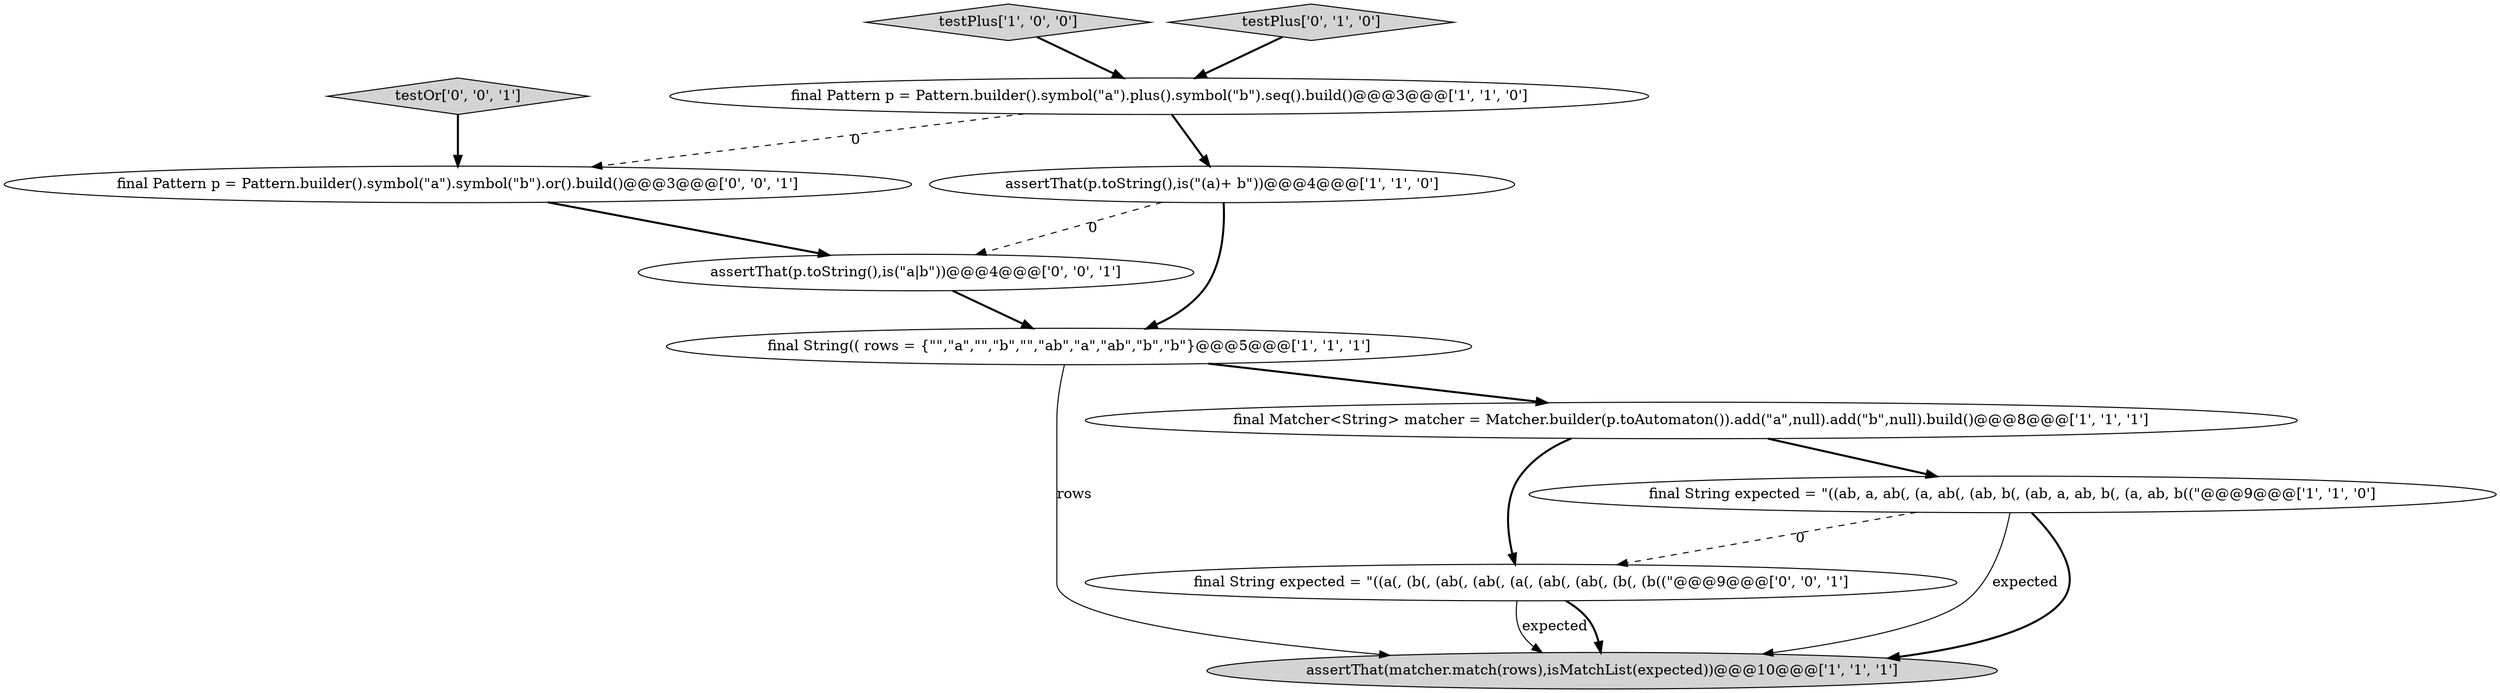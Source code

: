 digraph {
2 [style = filled, label = "assertThat(matcher.match(rows),isMatchList(expected))@@@10@@@['1', '1', '1']", fillcolor = lightgray, shape = ellipse image = "AAA0AAABBB1BBB"];
0 [style = filled, label = "final String(( rows = {\"\",\"a\",\"\",\"b\",\"\",\"ab\",\"a\",\"ab\",\"b\",\"b\"}@@@5@@@['1', '1', '1']", fillcolor = white, shape = ellipse image = "AAA0AAABBB1BBB"];
5 [style = filled, label = "testPlus['1', '0', '0']", fillcolor = lightgray, shape = diamond image = "AAA0AAABBB1BBB"];
11 [style = filled, label = "assertThat(p.toString(),is(\"a|b\"))@@@4@@@['0', '0', '1']", fillcolor = white, shape = ellipse image = "AAA0AAABBB3BBB"];
3 [style = filled, label = "final Pattern p = Pattern.builder().symbol(\"a\").plus().symbol(\"b\").seq().build()@@@3@@@['1', '1', '0']", fillcolor = white, shape = ellipse image = "AAA0AAABBB1BBB"];
9 [style = filled, label = "final String expected = \"((a(, (b(, (ab(, (ab(, (a(, (ab(, (ab(, (b(, (b((\"@@@9@@@['0', '0', '1']", fillcolor = white, shape = ellipse image = "AAA0AAABBB3BBB"];
10 [style = filled, label = "testOr['0', '0', '1']", fillcolor = lightgray, shape = diamond image = "AAA0AAABBB3BBB"];
7 [style = filled, label = "testPlus['0', '1', '0']", fillcolor = lightgray, shape = diamond image = "AAA0AAABBB2BBB"];
1 [style = filled, label = "assertThat(p.toString(),is(\"(a)+ b\"))@@@4@@@['1', '1', '0']", fillcolor = white, shape = ellipse image = "AAA0AAABBB1BBB"];
6 [style = filled, label = "final String expected = \"((ab, a, ab(, (a, ab(, (ab, b(, (ab, a, ab, b(, (a, ab, b((\"@@@9@@@['1', '1', '0']", fillcolor = white, shape = ellipse image = "AAA0AAABBB1BBB"];
8 [style = filled, label = "final Pattern p = Pattern.builder().symbol(\"a\").symbol(\"b\").or().build()@@@3@@@['0', '0', '1']", fillcolor = white, shape = ellipse image = "AAA0AAABBB3BBB"];
4 [style = filled, label = "final Matcher<String> matcher = Matcher.builder(p.toAutomaton()).add(\"a\",null).add(\"b\",null).build()@@@8@@@['1', '1', '1']", fillcolor = white, shape = ellipse image = "AAA0AAABBB1BBB"];
5->3 [style = bold, label=""];
4->9 [style = bold, label=""];
3->8 [style = dashed, label="0"];
6->2 [style = solid, label="expected"];
11->0 [style = bold, label=""];
1->0 [style = bold, label=""];
10->8 [style = bold, label=""];
3->1 [style = bold, label=""];
0->2 [style = solid, label="rows"];
9->2 [style = solid, label="expected"];
0->4 [style = bold, label=""];
4->6 [style = bold, label=""];
8->11 [style = bold, label=""];
9->2 [style = bold, label=""];
1->11 [style = dashed, label="0"];
7->3 [style = bold, label=""];
6->9 [style = dashed, label="0"];
6->2 [style = bold, label=""];
}
